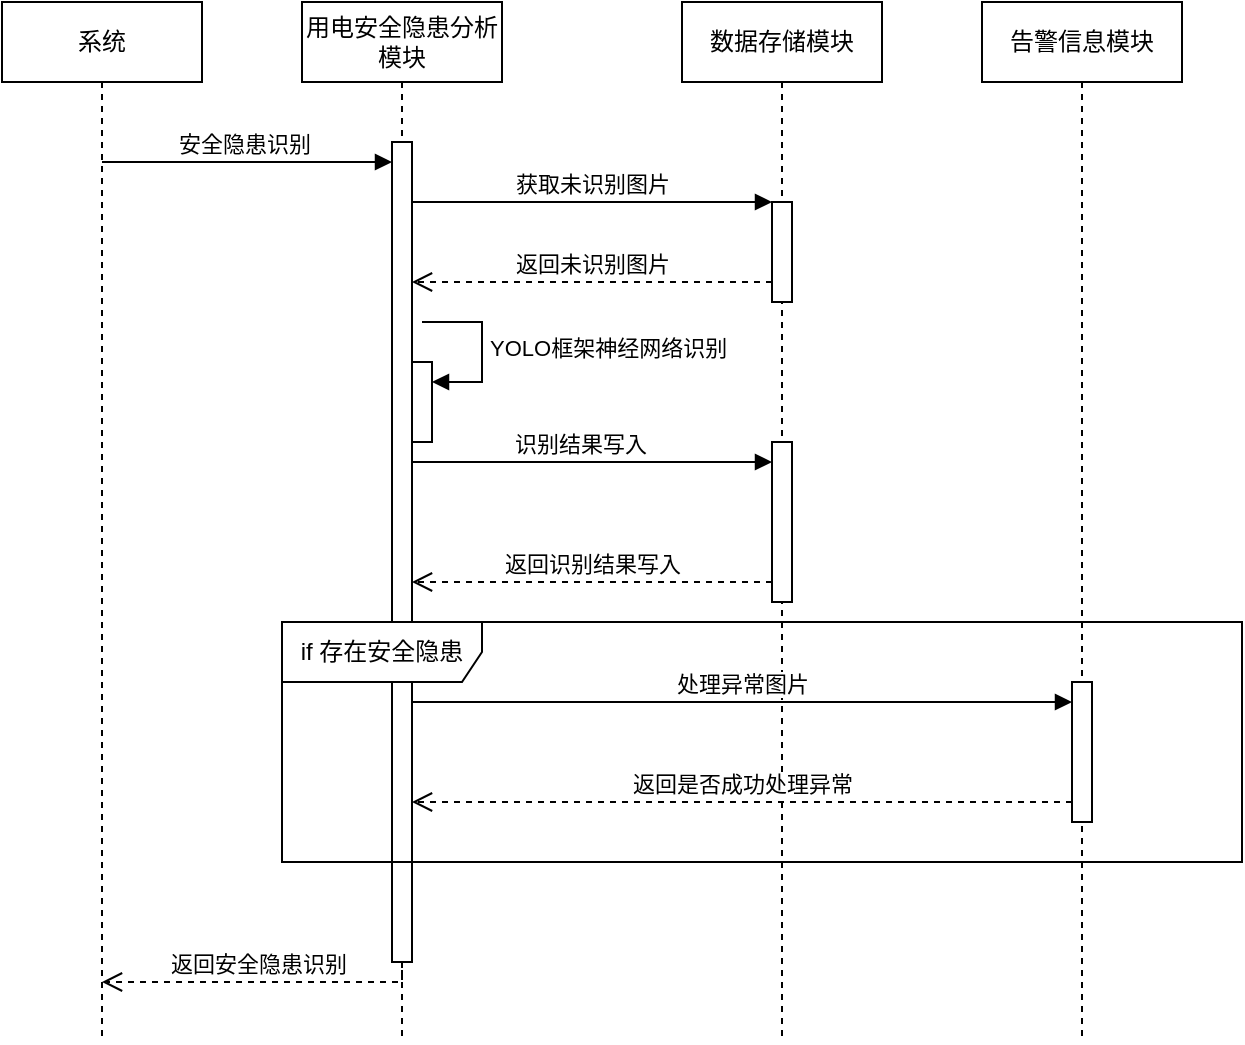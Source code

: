 <mxfile version="21.3.0" type="github">
  <diagram name="第 1 页" id="ZUcPJ8nwQQvhi497btmZ">
    <mxGraphModel dx="1179" dy="674" grid="1" gridSize="10" guides="1" tooltips="1" connect="1" arrows="1" fold="1" page="1" pageScale="1" pageWidth="827" pageHeight="1169" math="0" shadow="0">
      <root>
        <mxCell id="0" />
        <mxCell id="1" parent="0" />
        <mxCell id="soi6QzS_a9XyFAHUzBpG-1" value="用电安全隐患分析模块" style="shape=umlLifeline;perimeter=lifelinePerimeter;whiteSpace=wrap;html=1;container=1;dropTarget=0;collapsible=0;recursiveResize=0;outlineConnect=0;portConstraint=eastwest;newEdgeStyle={&quot;edgeStyle&quot;:&quot;elbowEdgeStyle&quot;,&quot;elbow&quot;:&quot;vertical&quot;,&quot;curved&quot;:0,&quot;rounded&quot;:0};" parent="1" vertex="1">
          <mxGeometry x="190" y="110" width="100" height="520" as="geometry" />
        </mxCell>
        <mxCell id="soi6QzS_a9XyFAHUzBpG-2" value="" style="html=1;points=[];perimeter=orthogonalPerimeter;outlineConnect=0;targetShapes=umlLifeline;portConstraint=eastwest;newEdgeStyle={&quot;edgeStyle&quot;:&quot;elbowEdgeStyle&quot;,&quot;elbow&quot;:&quot;vertical&quot;,&quot;curved&quot;:0,&quot;rounded&quot;:0};" parent="soi6QzS_a9XyFAHUzBpG-1" vertex="1">
          <mxGeometry x="45" y="70" width="10" height="410" as="geometry" />
        </mxCell>
        <mxCell id="soi6QzS_a9XyFAHUzBpG-3" value="" style="html=1;points=[];perimeter=orthogonalPerimeter;outlineConnect=0;targetShapes=umlLifeline;portConstraint=eastwest;newEdgeStyle={&quot;edgeStyle&quot;:&quot;elbowEdgeStyle&quot;,&quot;elbow&quot;:&quot;vertical&quot;,&quot;curved&quot;:0,&quot;rounded&quot;:0};" parent="soi6QzS_a9XyFAHUzBpG-1" vertex="1">
          <mxGeometry x="55" y="180" width="10" height="40" as="geometry" />
        </mxCell>
        <mxCell id="soi6QzS_a9XyFAHUzBpG-4" value="YOLO框架神经网络识别" style="html=1;align=left;spacingLeft=2;endArrow=block;rounded=0;edgeStyle=orthogonalEdgeStyle;curved=0;rounded=0;" parent="soi6QzS_a9XyFAHUzBpG-1" target="soi6QzS_a9XyFAHUzBpG-3" edge="1">
          <mxGeometry x="0.012" relative="1" as="geometry">
            <mxPoint x="60" y="160" as="sourcePoint" />
            <Array as="points">
              <mxPoint x="90" y="190" />
            </Array>
            <mxPoint as="offset" />
          </mxGeometry>
        </mxCell>
        <mxCell id="soi6QzS_a9XyFAHUzBpG-5" value="数据存储模块" style="shape=umlLifeline;perimeter=lifelinePerimeter;whiteSpace=wrap;html=1;container=1;dropTarget=0;collapsible=0;recursiveResize=0;outlineConnect=0;portConstraint=eastwest;newEdgeStyle={&quot;edgeStyle&quot;:&quot;elbowEdgeStyle&quot;,&quot;elbow&quot;:&quot;vertical&quot;,&quot;curved&quot;:0,&quot;rounded&quot;:0};" parent="1" vertex="1">
          <mxGeometry x="380" y="110" width="100" height="520" as="geometry" />
        </mxCell>
        <mxCell id="soi6QzS_a9XyFAHUzBpG-6" value="" style="html=1;points=[];perimeter=orthogonalPerimeter;outlineConnect=0;targetShapes=umlLifeline;portConstraint=eastwest;newEdgeStyle={&quot;edgeStyle&quot;:&quot;elbowEdgeStyle&quot;,&quot;elbow&quot;:&quot;vertical&quot;,&quot;curved&quot;:0,&quot;rounded&quot;:0};" parent="soi6QzS_a9XyFAHUzBpG-5" vertex="1">
          <mxGeometry x="45" y="100" width="10" height="50" as="geometry" />
        </mxCell>
        <mxCell id="soi6QzS_a9XyFAHUzBpG-7" value="" style="html=1;points=[];perimeter=orthogonalPerimeter;outlineConnect=0;targetShapes=umlLifeline;portConstraint=eastwest;newEdgeStyle={&quot;edgeStyle&quot;:&quot;elbowEdgeStyle&quot;,&quot;elbow&quot;:&quot;vertical&quot;,&quot;curved&quot;:0,&quot;rounded&quot;:0};" parent="soi6QzS_a9XyFAHUzBpG-5" vertex="1">
          <mxGeometry x="45" y="220" width="10" height="80" as="geometry" />
        </mxCell>
        <mxCell id="soi6QzS_a9XyFAHUzBpG-8" value="系统" style="shape=umlLifeline;perimeter=lifelinePerimeter;whiteSpace=wrap;html=1;container=1;dropTarget=0;collapsible=0;recursiveResize=0;outlineConnect=0;portConstraint=eastwest;newEdgeStyle={&quot;edgeStyle&quot;:&quot;elbowEdgeStyle&quot;,&quot;elbow&quot;:&quot;vertical&quot;,&quot;curved&quot;:0,&quot;rounded&quot;:0};" parent="1" vertex="1">
          <mxGeometry x="40" y="110" width="100" height="520" as="geometry" />
        </mxCell>
        <mxCell id="soi6QzS_a9XyFAHUzBpG-9" value="安全隐患识别" style="html=1;verticalAlign=bottom;endArrow=block;edgeStyle=elbowEdgeStyle;elbow=vertical;curved=0;rounded=0;" parent="1" source="soi6QzS_a9XyFAHUzBpG-8" target="soi6QzS_a9XyFAHUzBpG-2" edge="1">
          <mxGeometry x="-0.031" relative="1" as="geometry">
            <mxPoint x="100" y="180" as="sourcePoint" />
            <Array as="points">
              <mxPoint x="170" y="190" />
            </Array>
            <mxPoint as="offset" />
          </mxGeometry>
        </mxCell>
        <mxCell id="soi6QzS_a9XyFAHUzBpG-10" value="返回安全隐患识别" style="html=1;verticalAlign=bottom;endArrow=open;dashed=1;endSize=8;edgeStyle=elbowEdgeStyle;elbow=vertical;curved=0;rounded=0;" parent="1" source="soi6QzS_a9XyFAHUzBpG-2" target="soi6QzS_a9XyFAHUzBpG-8" edge="1">
          <mxGeometry x="0.031" relative="1" as="geometry">
            <mxPoint x="100" y="255" as="targetPoint" />
            <Array as="points">
              <mxPoint x="150" y="600" />
              <mxPoint x="160" y="510" />
              <mxPoint x="190" y="370" />
            </Array>
            <mxPoint as="offset" />
          </mxGeometry>
        </mxCell>
        <mxCell id="soi6QzS_a9XyFAHUzBpG-11" value="获取未识别图片" style="html=1;verticalAlign=bottom;endArrow=block;edgeStyle=elbowEdgeStyle;elbow=vertical;curved=0;rounded=0;" parent="1" source="soi6QzS_a9XyFAHUzBpG-2" target="soi6QzS_a9XyFAHUzBpG-6" edge="1">
          <mxGeometry relative="1" as="geometry">
            <mxPoint x="260" y="250" as="sourcePoint" />
            <Array as="points">
              <mxPoint x="320" y="210" />
            </Array>
            <mxPoint as="offset" />
          </mxGeometry>
        </mxCell>
        <mxCell id="soi6QzS_a9XyFAHUzBpG-12" value="返回未识别图片" style="html=1;verticalAlign=bottom;endArrow=open;dashed=1;endSize=8;edgeStyle=elbowEdgeStyle;elbow=vertical;curved=0;rounded=0;" parent="1" source="soi6QzS_a9XyFAHUzBpG-6" target="soi6QzS_a9XyFAHUzBpG-2" edge="1">
          <mxGeometry relative="1" as="geometry">
            <mxPoint x="295" y="285" as="targetPoint" />
            <Array as="points">
              <mxPoint x="310" y="250" />
            </Array>
          </mxGeometry>
        </mxCell>
        <mxCell id="soi6QzS_a9XyFAHUzBpG-13" value="识别结果写入" style="html=1;verticalAlign=bottom;endArrow=block;edgeStyle=elbowEdgeStyle;elbow=vertical;curved=0;rounded=0;" parent="1" source="soi6QzS_a9XyFAHUzBpG-2" target="soi6QzS_a9XyFAHUzBpG-7" edge="1">
          <mxGeometry x="-0.071" relative="1" as="geometry">
            <mxPoint x="315" y="400" as="sourcePoint" />
            <Array as="points">
              <mxPoint x="310" y="340" />
            </Array>
            <mxPoint as="offset" />
          </mxGeometry>
        </mxCell>
        <mxCell id="soi6QzS_a9XyFAHUzBpG-14" value="返回识别结果写入" style="html=1;verticalAlign=bottom;endArrow=open;dashed=1;endSize=8;edgeStyle=elbowEdgeStyle;elbow=vertical;curved=0;rounded=0;" parent="1" source="soi6QzS_a9XyFAHUzBpG-7" target="soi6QzS_a9XyFAHUzBpG-2" edge="1">
          <mxGeometry relative="1" as="geometry">
            <mxPoint x="315" y="475" as="targetPoint" />
            <Array as="points">
              <mxPoint x="310" y="400" />
              <mxPoint x="300" y="470" />
            </Array>
          </mxGeometry>
        </mxCell>
        <mxCell id="CU81rg7D7ZbG-wgZwBpn-1" value="告警信息模块" style="shape=umlLifeline;perimeter=lifelinePerimeter;whiteSpace=wrap;html=1;container=1;dropTarget=0;collapsible=0;recursiveResize=0;outlineConnect=0;portConstraint=eastwest;newEdgeStyle={&quot;edgeStyle&quot;:&quot;elbowEdgeStyle&quot;,&quot;elbow&quot;:&quot;vertical&quot;,&quot;curved&quot;:0,&quot;rounded&quot;:0};" vertex="1" parent="1">
          <mxGeometry x="530" y="110" width="100" height="520" as="geometry" />
        </mxCell>
        <mxCell id="CU81rg7D7ZbG-wgZwBpn-4" value="" style="html=1;points=[];perimeter=orthogonalPerimeter;outlineConnect=0;targetShapes=umlLifeline;portConstraint=eastwest;newEdgeStyle={&quot;edgeStyle&quot;:&quot;elbowEdgeStyle&quot;,&quot;elbow&quot;:&quot;vertical&quot;,&quot;curved&quot;:0,&quot;rounded&quot;:0};" vertex="1" parent="CU81rg7D7ZbG-wgZwBpn-1">
          <mxGeometry x="45" y="340" width="10" height="70" as="geometry" />
        </mxCell>
        <mxCell id="CU81rg7D7ZbG-wgZwBpn-5" value="处理异常图片" style="html=1;verticalAlign=bottom;endArrow=block;edgeStyle=elbowEdgeStyle;elbow=vertical;curved=0;rounded=0;" edge="1" target="CU81rg7D7ZbG-wgZwBpn-4" parent="1" source="soi6QzS_a9XyFAHUzBpG-2">
          <mxGeometry relative="1" as="geometry">
            <mxPoint x="250" y="430" as="sourcePoint" />
            <Array as="points">
              <mxPoint x="410" y="460" />
            </Array>
          </mxGeometry>
        </mxCell>
        <mxCell id="CU81rg7D7ZbG-wgZwBpn-6" value="返回是否成功处理异常" style="html=1;verticalAlign=bottom;endArrow=open;dashed=1;endSize=8;edgeStyle=elbowEdgeStyle;elbow=vertical;curved=0;rounded=0;" edge="1" source="CU81rg7D7ZbG-wgZwBpn-4" parent="1" target="soi6QzS_a9XyFAHUzBpG-2">
          <mxGeometry relative="1" as="geometry">
            <mxPoint x="250" y="510" as="targetPoint" />
            <Array as="points">
              <mxPoint x="450" y="510" />
            </Array>
          </mxGeometry>
        </mxCell>
        <mxCell id="CU81rg7D7ZbG-wgZwBpn-8" value="if 存在安全隐患" style="shape=umlFrame;whiteSpace=wrap;html=1;pointerEvents=0;width=100;height=30;" vertex="1" parent="1">
          <mxGeometry x="180" y="420" width="480" height="120" as="geometry" />
        </mxCell>
      </root>
    </mxGraphModel>
  </diagram>
</mxfile>
